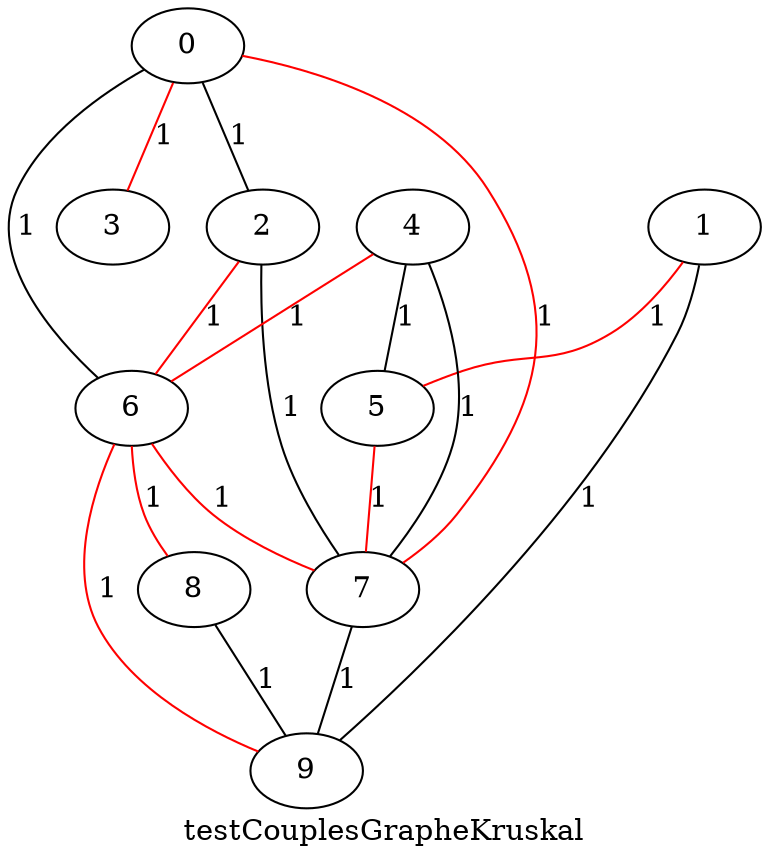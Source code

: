 graph testCouplesGrapheKruskal {
	graph [bb="0,0,387,407",
		label=testCouplesGrapheKruskal,
		lheight=0.21,
		lp="193.5,11.5",
		lwidth=2.69
	];
	node [label="\N"];
	0	 [height=0.5,
		pos="112,389",
		width=0.75];
	2	 [height=0.5,
		pos="148,302",
		width=0.75];
	0 -- 2	 [label=1,
		lp="137,345.5",
		pos="119.29,371.39 125.53,356.3 134.48,334.67 140.73,319.58"];
	3	 [height=0.5,
		pos="76,302",
		width=0.75];
	0 -- 3	 [color=red,
		label=1,
		lp="101,345.5",
		pos="104.71,371.39 98.469,356.3 89.517,334.67 83.274,319.58"];
	6	 [height=0.5,
		pos="85,215",
		width=0.75];
	0 -- 6	 [label=1,
		lp="35,302",
		pos="90.226,377.91 70.375,366.43 42.327,346.48 30,320 14.629,286.98 46.806,249.42 68.128,229.39"];
	7	 [height=0.5,
		pos="175,128",
		width=0.75];
	0 -- 7	 [color=red,
		label=1,
		lp="278,258.5",
		pos="138.58,384.87 172.53,378.03 229.99,360.79 256,320 285.4,273.91 271.71,249.65 257,197 252.39,180.48 249.24,176.01 237,164 225.72,\
152.93 210.37,143.98 197.77,137.78"];
	1	 [height=0.5,
		pos="360,302",
		width=0.75];
	5	 [height=0.5,
		pos="203,215",
		width=0.75];
	1 -- 5	 [color=red,
		label=1,
		lp="337,258.5",
		pos="349.35,285.38 341.25,274.06 329.11,259.61 315,251 287.21,234.04 274.79,243.58 244,233 237.82,230.88 231.29,228.21 225.29,225.58"];
	9	 [height=0.5,
		pos="135,41",
		width=0.75];
	1 -- 9	 [label=1,
		lp="297,171.5",
		pos="357.25,283.69 355.19,273.58 351.71,261.06 346,251 295.15,161.31 195.41,83.875 153.87,54.065"];
	2 -- 6	 [color=red,
		label=1,
		lp="125,258.5",
		pos="136.15,285.64 124.89,270.08 108.04,246.82 96.797,231.29"];
	2 -- 7	 [label=1,
		lp="162,215",
		pos="148.63,283.67 149.57,262.62 151.82,227.11 157,197 160.04,179.31 165.41,159.52 169.5,145.69"];
	4	 [height=0.5,
		pos="220,302",
		width=0.75];
	4 -- 5	 [label=1,
		lp="217,258.5",
		pos="216.48,283.97 213.56,269.04 209.43,247.93 206.52,233"];
	4 -- 6	 [color=red,
		label=1,
		lp="165,258.5",
		pos="200.37,289.35 174.77,272.85 130.26,244.17 104.65,227.67"];
	4 -- 7	 [label=1,
		lp="248,215",
		pos="228.72,284.71 238.21,263.43 250.57,226.49 239,197 229.93,173.88 209.07,153.89 193.61,141.46"];
	5 -- 7	 [color=red,
		label=1,
		lp="195,171.5",
		pos="197.33,197.39 192.51,182.4 185.6,160.95 180.75,145.88"];
	6 -- 7	 [color=red,
		label=1,
		lp="129,171.5",
		pos="95.798,198.35 103.06,187.85 113.24,174.36 124,164 133.21,155.13 144.77,146.79 154.55,140.37"];
	8	 [height=0.5,
		pos="27,128",
		width=0.75];
	6 -- 8	 [color=red,
		label=1,
		lp="64,171.5",
		pos="73.817,198.23 63.547,182.82 48.408,160.11 38.149,144.72"];
	6 -- 9	 [color=red,
		label=1,
		lp="119,128",
		pos="90.163,197.03 99.769,163.6 120.28,92.223 129.87,58.868"];
	7 -- 9	 [label=1,
		lp="162,84.5",
		pos="166.91,110.39 159.92,95.201 149.89,73.381 142.95,58.283"];
	8 -- 9	 [label=1,
		lp="71,84.5",
		pos="37.343,110.84 44.421,100.14 54.571,86.615 66,77 79.544,65.605 97.295,56.445 111.4,50.217"];
}
